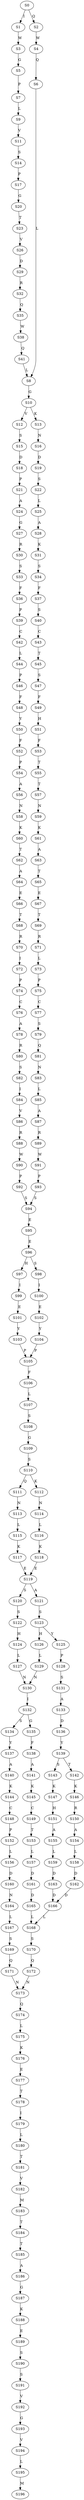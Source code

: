 strict digraph  {
	S0 -> S1 [ label = I ];
	S0 -> S2 [ label = Q ];
	S1 -> S3 [ label = W ];
	S2 -> S4 [ label = W ];
	S3 -> S5 [ label = G ];
	S4 -> S6 [ label = Q ];
	S5 -> S7 [ label = P ];
	S6 -> S8 [ label = L ];
	S7 -> S9 [ label = L ];
	S8 -> S10 [ label = G ];
	S9 -> S11 [ label = V ];
	S10 -> S12 [ label = V ];
	S10 -> S13 [ label = K ];
	S11 -> S14 [ label = S ];
	S12 -> S15 [ label = S ];
	S13 -> S16 [ label = N ];
	S14 -> S17 [ label = P ];
	S15 -> S18 [ label = D ];
	S16 -> S19 [ label = D ];
	S17 -> S20 [ label = G ];
	S18 -> S21 [ label = P ];
	S19 -> S22 [ label = S ];
	S20 -> S23 [ label = T ];
	S21 -> S24 [ label = A ];
	S22 -> S25 [ label = L ];
	S23 -> S26 [ label = V ];
	S24 -> S27 [ label = G ];
	S25 -> S28 [ label = A ];
	S26 -> S29 [ label = D ];
	S27 -> S30 [ label = R ];
	S28 -> S31 [ label = K ];
	S29 -> S32 [ label = R ];
	S30 -> S33 [ label = S ];
	S31 -> S34 [ label = S ];
	S32 -> S35 [ label = Q ];
	S33 -> S36 [ label = F ];
	S34 -> S37 [ label = F ];
	S35 -> S38 [ label = W ];
	S36 -> S39 [ label = P ];
	S37 -> S40 [ label = S ];
	S38 -> S41 [ label = Q ];
	S39 -> S42 [ label = C ];
	S40 -> S43 [ label = C ];
	S41 -> S8 [ label = L ];
	S42 -> S44 [ label = L ];
	S43 -> S45 [ label = T ];
	S44 -> S46 [ label = P ];
	S45 -> S47 [ label = S ];
	S46 -> S48 [ label = F ];
	S47 -> S49 [ label = F ];
	S48 -> S50 [ label = Y ];
	S49 -> S51 [ label = H ];
	S50 -> S52 [ label = F ];
	S51 -> S53 [ label = F ];
	S52 -> S54 [ label = P ];
	S53 -> S55 [ label = T ];
	S54 -> S56 [ label = A ];
	S55 -> S57 [ label = T ];
	S56 -> S58 [ label = N ];
	S57 -> S59 [ label = N ];
	S58 -> S60 [ label = K ];
	S59 -> S61 [ label = K ];
	S60 -> S62 [ label = T ];
	S61 -> S63 [ label = A ];
	S62 -> S64 [ label = A ];
	S63 -> S65 [ label = T ];
	S64 -> S66 [ label = E ];
	S65 -> S67 [ label = E ];
	S66 -> S68 [ label = T ];
	S67 -> S69 [ label = T ];
	S68 -> S70 [ label = R ];
	S69 -> S71 [ label = R ];
	S70 -> S72 [ label = I ];
	S71 -> S73 [ label = L ];
	S72 -> S74 [ label = P ];
	S73 -> S75 [ label = P ];
	S74 -> S76 [ label = C ];
	S75 -> S77 [ label = C ];
	S76 -> S78 [ label = A ];
	S77 -> S79 [ label = S ];
	S78 -> S80 [ label = R ];
	S79 -> S81 [ label = Q ];
	S80 -> S82 [ label = S ];
	S81 -> S83 [ label = N ];
	S82 -> S84 [ label = I ];
	S83 -> S85 [ label = L ];
	S84 -> S86 [ label = V ];
	S85 -> S87 [ label = A ];
	S86 -> S88 [ label = R ];
	S87 -> S89 [ label = R ];
	S88 -> S90 [ label = W ];
	S89 -> S91 [ label = W ];
	S90 -> S92 [ label = P ];
	S91 -> S93 [ label = P ];
	S92 -> S94 [ label = S ];
	S93 -> S94 [ label = S ];
	S94 -> S95 [ label = E ];
	S95 -> S96 [ label = E ];
	S96 -> S97 [ label = H ];
	S96 -> S98 [ label = S ];
	S97 -> S99 [ label = I ];
	S98 -> S100 [ label = I ];
	S99 -> S101 [ label = E ];
	S100 -> S102 [ label = E ];
	S101 -> S103 [ label = Y ];
	S102 -> S104 [ label = Y ];
	S103 -> S105 [ label = P ];
	S104 -> S105 [ label = P ];
	S105 -> S106 [ label = F ];
	S106 -> S107 [ label = L ];
	S107 -> S108 [ label = S ];
	S108 -> S109 [ label = G ];
	S109 -> S110 [ label = S ];
	S110 -> S111 [ label = Q ];
	S110 -> S112 [ label = K ];
	S111 -> S113 [ label = N ];
	S112 -> S114 [ label = N ];
	S113 -> S115 [ label = L ];
	S114 -> S116 [ label = L ];
	S115 -> S117 [ label = K ];
	S116 -> S118 [ label = K ];
	S117 -> S119 [ label = E ];
	S118 -> S119 [ label = E ];
	S119 -> S120 [ label = S ];
	S119 -> S121 [ label = A ];
	S120 -> S122 [ label = S ];
	S121 -> S123 [ label = S ];
	S122 -> S124 [ label = H ];
	S123 -> S125 [ label = Y ];
	S123 -> S126 [ label = H ];
	S124 -> S127 [ label = L ];
	S125 -> S128 [ label = P ];
	S126 -> S129 [ label = L ];
	S127 -> S130 [ label = N ];
	S128 -> S131 [ label = S ];
	S129 -> S130 [ label = N ];
	S130 -> S132 [ label = I ];
	S131 -> S133 [ label = A ];
	S132 -> S134 [ label = S ];
	S132 -> S135 [ label = G ];
	S133 -> S136 [ label = D ];
	S134 -> S137 [ label = Y ];
	S135 -> S138 [ label = F ];
	S136 -> S139 [ label = Y ];
	S137 -> S140 [ label = A ];
	S138 -> S141 [ label = A ];
	S139 -> S142 [ label = T ];
	S139 -> S143 [ label = S ];
	S140 -> S144 [ label = K ];
	S141 -> S145 [ label = K ];
	S142 -> S146 [ label = K ];
	S143 -> S147 [ label = K ];
	S144 -> S148 [ label = C ];
	S145 -> S149 [ label = C ];
	S146 -> S150 [ label = R ];
	S147 -> S151 [ label = H ];
	S148 -> S152 [ label = P ];
	S149 -> S153 [ label = T ];
	S150 -> S154 [ label = A ];
	S151 -> S155 [ label = A ];
	S152 -> S156 [ label = L ];
	S153 -> S157 [ label = L ];
	S154 -> S158 [ label = L ];
	S155 -> S159 [ label = L ];
	S156 -> S160 [ label = D ];
	S157 -> S161 [ label = D ];
	S158 -> S162 [ label = D ];
	S159 -> S163 [ label = D ];
	S160 -> S164 [ label = N ];
	S161 -> S165 [ label = D ];
	S162 -> S166 [ label = D ];
	S163 -> S166 [ label = D ];
	S164 -> S167 [ label = L ];
	S165 -> S168 [ label = L ];
	S166 -> S168 [ label = L ];
	S167 -> S169 [ label = S ];
	S168 -> S170 [ label = S ];
	S169 -> S171 [ label = Q ];
	S170 -> S172 [ label = Q ];
	S171 -> S173 [ label = N ];
	S172 -> S173 [ label = N ];
	S173 -> S174 [ label = Q ];
	S174 -> S175 [ label = L ];
	S175 -> S176 [ label = K ];
	S176 -> S177 [ label = E ];
	S177 -> S178 [ label = T ];
	S178 -> S179 [ label = I ];
	S179 -> S180 [ label = L ];
	S180 -> S181 [ label = T ];
	S181 -> S182 [ label = V ];
	S182 -> S183 [ label = M ];
	S183 -> S184 [ label = T ];
	S184 -> S185 [ label = T ];
	S185 -> S186 [ label = A ];
	S186 -> S187 [ label = G ];
	S187 -> S188 [ label = K ];
	S188 -> S189 [ label = E ];
	S189 -> S190 [ label = S ];
	S190 -> S191 [ label = S ];
	S191 -> S192 [ label = V ];
	S192 -> S193 [ label = G ];
	S193 -> S194 [ label = V ];
	S194 -> S195 [ label = L ];
	S195 -> S196 [ label = M ];
}
